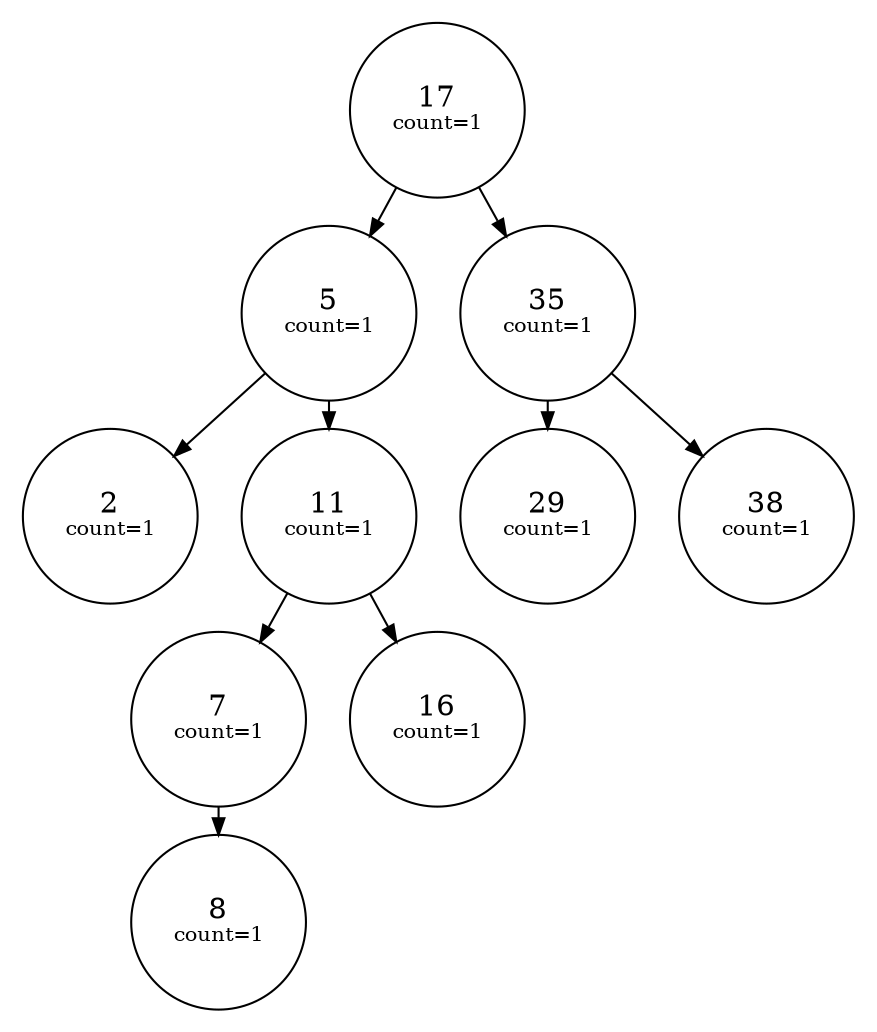 
    digraph G {
    nodesep=0.3;
    ranksep=0.2;
    margin=0.1;
    node [shape=circle];
    edge [arrowsize=0.8];
    "4b1c863d-a443-44d9-a331-0b6daa29ee88" -> "ce8d5fae-9dad-4ce2-b907-fcd618b3f225"[side=left];
"ce8d5fae-9dad-4ce2-b907-fcd618b3f225" -> "d58feed3-2810-4175-9d47-8c2843da2f21"[side=left];
"ce8d5fae-9dad-4ce2-b907-fcd618b3f225" -> "bb67e7d7-371e-4432-ae01-adc8c63499cd"[side=right];
"bb67e7d7-371e-4432-ae01-adc8c63499cd" -> "0291ac16-fde2-48f2-a2da-f80dbc8a30d4"[side=left];
"0291ac16-fde2-48f2-a2da-f80dbc8a30d4" -> "73482164-5689-4da2-833f-e21748a50492"[side=right];
"bb67e7d7-371e-4432-ae01-adc8c63499cd" -> "f79e8d1d-4895-4e98-8b8a-7a9a807e2ccf"[side=right];
"4b1c863d-a443-44d9-a331-0b6daa29ee88" -> "fc004a40-05e3-4cbd-a728-a584dad935de"[side=right];
"fc004a40-05e3-4cbd-a728-a584dad935de" -> "7209086f-f2d6-47f6-8b44-d7d264c0a6a6"[side=left];
"fc004a40-05e3-4cbd-a728-a584dad935de" -> "86349295-a2f7-457e-a02c-42cfcc784214"[side=right];
"bb67e7d7-371e-4432-ae01-adc8c63499cd"[label=<11<BR/><FONT POINT-SIZE="10">count=1</FONT>>]
"73482164-5689-4da2-833f-e21748a50492"[label=<8<BR/><FONT POINT-SIZE="10">count=1</FONT>>]
"d58feed3-2810-4175-9d47-8c2843da2f21"[label=<2<BR/><FONT POINT-SIZE="10">count=1</FONT>>]
"7209086f-f2d6-47f6-8b44-d7d264c0a6a6"[label=<29<BR/><FONT POINT-SIZE="10">count=1</FONT>>]
"4b1c863d-a443-44d9-a331-0b6daa29ee88"[label=<17<BR/><FONT POINT-SIZE="10">count=1</FONT>>]
"f79e8d1d-4895-4e98-8b8a-7a9a807e2ccf"[label=<16<BR/><FONT POINT-SIZE="10">count=1</FONT>>]
"0291ac16-fde2-48f2-a2da-f80dbc8a30d4"[label=<7<BR/><FONT POINT-SIZE="10">count=1</FONT>>]
"fc004a40-05e3-4cbd-a728-a584dad935de"[label=<35<BR/><FONT POINT-SIZE="10">count=1</FONT>>]
"86349295-a2f7-457e-a02c-42cfcc784214"[label=<38<BR/><FONT POINT-SIZE="10">count=1</FONT>>]
"ce8d5fae-9dad-4ce2-b907-fcd618b3f225"[label=<5<BR/><FONT POINT-SIZE="10">count=1</FONT>>]}